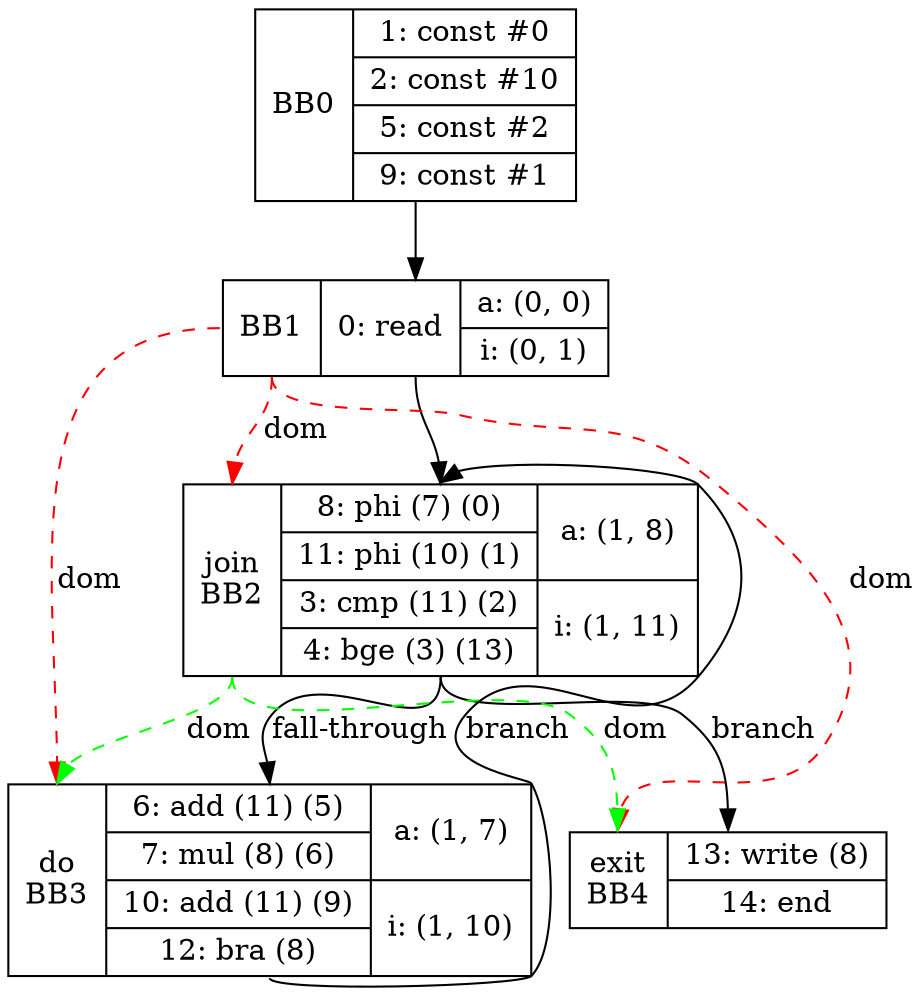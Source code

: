 digraph G {
	bb0[shape=record, label="<b>BB0|{1: const #0|2: const #10|5: const #2|9: const #1}"];
	bb1[shape=record, label="<b>BB1|{0: read}|{a: (0, 0)|i: (0, 1)}"];
	bb2[shape=record, label="<b>join\nBB2|{8: phi (7) (0)|11: phi (10) (1)|3: cmp (11) (2)|4: bge (3) (13)}|{a: (1, 8)|i: (1, 11)}"];
	bb3[shape=record, label="<b>do\nBB3|{6: add (11) (5)|7: mul (8) (6)|10: add (11) (9)|12: bra (8)}|{a: (1, 7)|i: (1, 10)}"];
	bb4[shape=record, label="<b>exit\nBB4|{13: write (8)|14: end}"];

	bb0:s -> bb1:n;
	bb1:s -> bb2:n;
	bb3:s -> bb2:n[label="branch", constraint=false];
	bb2:s -> bb3:n[label="fall-through"];
	bb2:s -> bb4:n[label="branch"];
	bb1:b -> bb2:b [color="red", style=dashed, label="dom"];
	bb2:b -> bb3:b [color="green", style=dashed, label="dom"];
	bb1:b -> bb3:b [color="red", style=dashed, label="dom"];
	bb2:b -> bb4:b [color="green", style=dashed, label="dom"];
	bb1:b -> bb4:b [color="red", style=dashed, label="dom"];
}

